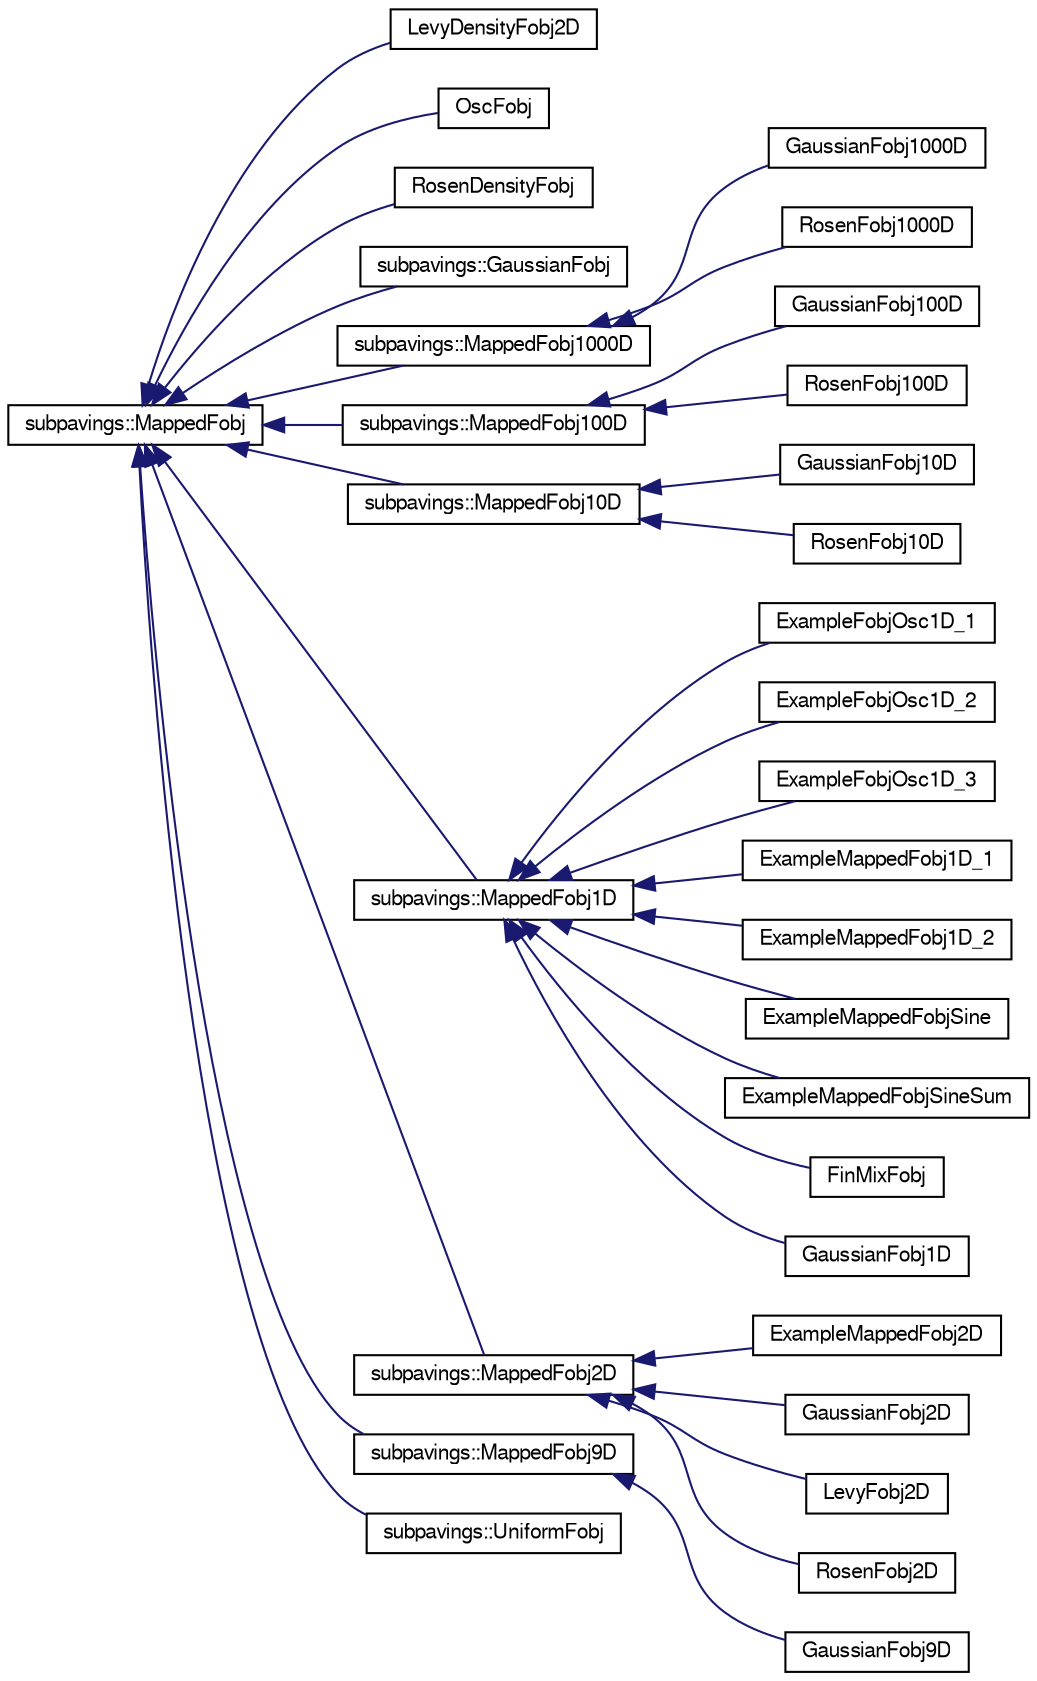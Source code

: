 digraph G
{
  edge [fontname="FreeSans",fontsize="10",labelfontname="FreeSans",labelfontsize="10"];
  node [fontname="FreeSans",fontsize="10",shape=record];
  rankdir="LR";
  Node1 [label="subpavings::MappedFobj",height=0.2,width=0.4,color="black", fillcolor="white", style="filled",URL="$classsubpavings_1_1MappedFobj.shtml"];
  Node1 -> Node2 [dir="back",color="midnightblue",fontsize="10",style="solid",fontname="FreeSans"];
  Node2 [label="LevyDensityFobj2D",height=0.2,width=0.4,color="black", fillcolor="white", style="filled",URL="$classLevyDensityFobj2D.shtml"];
  Node1 -> Node3 [dir="back",color="midnightblue",fontsize="10",style="solid",fontname="FreeSans"];
  Node3 [label="OscFobj",height=0.2,width=0.4,color="black", fillcolor="white", style="filled",URL="$classOscFobj.shtml"];
  Node1 -> Node4 [dir="back",color="midnightblue",fontsize="10",style="solid",fontname="FreeSans"];
  Node4 [label="RosenDensityFobj",height=0.2,width=0.4,color="black", fillcolor="white", style="filled",URL="$classRosenDensityFobj.shtml"];
  Node1 -> Node5 [dir="back",color="midnightblue",fontsize="10",style="solid",fontname="FreeSans"];
  Node5 [label="subpavings::GaussianFobj",height=0.2,width=0.4,color="black", fillcolor="white", style="filled",URL="$classsubpavings_1_1GaussianFobj.shtml"];
  Node1 -> Node6 [dir="back",color="midnightblue",fontsize="10",style="solid",fontname="FreeSans"];
  Node6 [label="subpavings::MappedFobj1000D",height=0.2,width=0.4,color="black", fillcolor="white", style="filled",URL="$classsubpavings_1_1MappedFobj1000D.shtml",tooltip="An abstract class for target function objects on 10-dimensional real space."];
  Node6 -> Node7 [dir="back",color="midnightblue",fontsize="10",style="solid",fontname="FreeSans"];
  Node7 [label="GaussianFobj1000D",height=0.2,width=0.4,color="black", fillcolor="white", style="filled",URL="$classGaussianFobj1000D.shtml"];
  Node6 -> Node8 [dir="back",color="midnightblue",fontsize="10",style="solid",fontname="FreeSans"];
  Node8 [label="RosenFobj1000D",height=0.2,width=0.4,color="black", fillcolor="white", style="filled",URL="$classRosenFobj1000D.shtml"];
  Node1 -> Node9 [dir="back",color="midnightblue",fontsize="10",style="solid",fontname="FreeSans"];
  Node9 [label="subpavings::MappedFobj100D",height=0.2,width=0.4,color="black", fillcolor="white", style="filled",URL="$classsubpavings_1_1MappedFobj100D.shtml",tooltip="An abstract class for target function objects on 10-dimensional real space."];
  Node9 -> Node10 [dir="back",color="midnightblue",fontsize="10",style="solid",fontname="FreeSans"];
  Node10 [label="GaussianFobj100D",height=0.2,width=0.4,color="black", fillcolor="white", style="filled",URL="$classGaussianFobj100D.shtml"];
  Node9 -> Node11 [dir="back",color="midnightblue",fontsize="10",style="solid",fontname="FreeSans"];
  Node11 [label="RosenFobj100D",height=0.2,width=0.4,color="black", fillcolor="white", style="filled",URL="$classRosenFobj100D.shtml"];
  Node1 -> Node12 [dir="back",color="midnightblue",fontsize="10",style="solid",fontname="FreeSans"];
  Node12 [label="subpavings::MappedFobj10D",height=0.2,width=0.4,color="black", fillcolor="white", style="filled",URL="$classsubpavings_1_1MappedFobj10D.shtml",tooltip="An abstract class for target function objects on 10-dimensional real space."];
  Node12 -> Node13 [dir="back",color="midnightblue",fontsize="10",style="solid",fontname="FreeSans"];
  Node13 [label="GaussianFobj10D",height=0.2,width=0.4,color="black", fillcolor="white", style="filled",URL="$classGaussianFobj10D.shtml"];
  Node12 -> Node14 [dir="back",color="midnightblue",fontsize="10",style="solid",fontname="FreeSans"];
  Node14 [label="RosenFobj10D",height=0.2,width=0.4,color="black", fillcolor="white", style="filled",URL="$classRosenFobj10D.shtml"];
  Node1 -> Node15 [dir="back",color="midnightblue",fontsize="10",style="solid",fontname="FreeSans"];
  Node15 [label="subpavings::MappedFobj1D",height=0.2,width=0.4,color="black", fillcolor="white", style="filled",URL="$classsubpavings_1_1MappedFobj1D.shtml"];
  Node15 -> Node16 [dir="back",color="midnightblue",fontsize="10",style="solid",fontname="FreeSans"];
  Node16 [label="ExampleFobjOsc1D_1",height=0.2,width=0.4,color="black", fillcolor="white", style="filled",URL="$classExampleFobjOsc1D__1.shtml"];
  Node15 -> Node17 [dir="back",color="midnightblue",fontsize="10",style="solid",fontname="FreeSans"];
  Node17 [label="ExampleFobjOsc1D_2",height=0.2,width=0.4,color="black", fillcolor="white", style="filled",URL="$classExampleFobjOsc1D__2.shtml"];
  Node15 -> Node18 [dir="back",color="midnightblue",fontsize="10",style="solid",fontname="FreeSans"];
  Node18 [label="ExampleFobjOsc1D_3",height=0.2,width=0.4,color="black", fillcolor="white", style="filled",URL="$classExampleFobjOsc1D__3.shtml"];
  Node15 -> Node19 [dir="back",color="midnightblue",fontsize="10",style="solid",fontname="FreeSans"];
  Node19 [label="ExampleMappedFobj1D_1",height=0.2,width=0.4,color="black", fillcolor="white", style="filled",URL="$classExampleMappedFobj1D__1.shtml"];
  Node15 -> Node20 [dir="back",color="midnightblue",fontsize="10",style="solid",fontname="FreeSans"];
  Node20 [label="ExampleMappedFobj1D_2",height=0.2,width=0.4,color="black", fillcolor="white", style="filled",URL="$classExampleMappedFobj1D__2.shtml"];
  Node15 -> Node21 [dir="back",color="midnightblue",fontsize="10",style="solid",fontname="FreeSans"];
  Node21 [label="ExampleMappedFobjSine",height=0.2,width=0.4,color="black", fillcolor="white", style="filled",URL="$classExampleMappedFobjSine.shtml"];
  Node15 -> Node22 [dir="back",color="midnightblue",fontsize="10",style="solid",fontname="FreeSans"];
  Node22 [label="ExampleMappedFobjSineSum",height=0.2,width=0.4,color="black", fillcolor="white", style="filled",URL="$classExampleMappedFobjSineSum.shtml"];
  Node15 -> Node23 [dir="back",color="midnightblue",fontsize="10",style="solid",fontname="FreeSans"];
  Node23 [label="FinMixFobj",height=0.2,width=0.4,color="black", fillcolor="white", style="filled",URL="$classFinMixFobj.shtml",tooltip="Declarations for MappedSPnode 1D Gaussian Mixtures function object class."];
  Node15 -> Node24 [dir="back",color="midnightblue",fontsize="10",style="solid",fontname="FreeSans"];
  Node24 [label="GaussianFobj1D",height=0.2,width=0.4,color="black", fillcolor="white", style="filled",URL="$classGaussianFobj1D.shtml"];
  Node1 -> Node25 [dir="back",color="midnightblue",fontsize="10",style="solid",fontname="FreeSans"];
  Node25 [label="subpavings::MappedFobj2D",height=0.2,width=0.4,color="black", fillcolor="white", style="filled",URL="$classsubpavings_1_1MappedFobj2D.shtml"];
  Node25 -> Node26 [dir="back",color="midnightblue",fontsize="10",style="solid",fontname="FreeSans"];
  Node26 [label="ExampleMappedFobj2D",height=0.2,width=0.4,color="black", fillcolor="white", style="filled",URL="$classExampleMappedFobj2D.shtml"];
  Node25 -> Node27 [dir="back",color="midnightblue",fontsize="10",style="solid",fontname="FreeSans"];
  Node27 [label="GaussianFobj2D",height=0.2,width=0.4,color="black", fillcolor="white", style="filled",URL="$classGaussianFobj2D.shtml"];
  Node25 -> Node28 [dir="back",color="midnightblue",fontsize="10",style="solid",fontname="FreeSans"];
  Node28 [label="LevyFobj2D",height=0.2,width=0.4,color="black", fillcolor="white", style="filled",URL="$classLevyFobj2D.shtml"];
  Node25 -> Node29 [dir="back",color="midnightblue",fontsize="10",style="solid",fontname="FreeSans"];
  Node29 [label="RosenFobj2D",height=0.2,width=0.4,color="black", fillcolor="white", style="filled",URL="$classRosenFobj2D.shtml"];
  Node1 -> Node30 [dir="back",color="midnightblue",fontsize="10",style="solid",fontname="FreeSans"];
  Node30 [label="subpavings::MappedFobj9D",height=0.2,width=0.4,color="black", fillcolor="white", style="filled",URL="$classsubpavings_1_1MappedFobj9D.shtml",tooltip="An abstract class for target function objects on 10-dimensional real space."];
  Node30 -> Node31 [dir="back",color="midnightblue",fontsize="10",style="solid",fontname="FreeSans"];
  Node31 [label="GaussianFobj9D",height=0.2,width=0.4,color="black", fillcolor="white", style="filled",URL="$classGaussianFobj9D.shtml"];
  Node1 -> Node32 [dir="back",color="midnightblue",fontsize="10",style="solid",fontname="FreeSans"];
  Node32 [label="subpavings::UniformFobj",height=0.2,width=0.4,color="black", fillcolor="white", style="filled",URL="$classsubpavings_1_1UniformFobj.shtml"];
}
